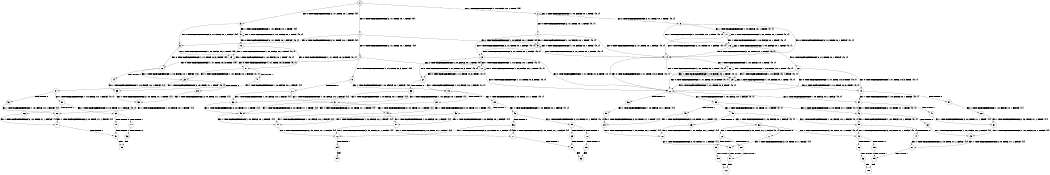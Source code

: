 digraph BCG {
size = "7, 10.5";
center = TRUE;
node [shape = circle];
0 [peripheries = 2];
0 -> 1 [label = "EX !0 !ATOMIC_EXCH_BRANCH (2, +1, TRUE, +0, 1, TRUE) !{0}"];
0 -> 2 [label = "EX !1 !ATOMIC_EXCH_BRANCH (1, +0, FALSE, +0, 1, TRUE) !{0}"];
0 -> 3 [label = "EX !0 !ATOMIC_EXCH_BRANCH (2, +1, TRUE, +0, 1, TRUE) !{0}"];
1 -> 4 [label = "EX !0 !ATOMIC_EXCH_BRANCH (2, +1, TRUE, +0, 1, FALSE) !{0}"];
1 -> 5 [label = "EX !1 !ATOMIC_EXCH_BRANCH (1, +0, FALSE, +0, 1, TRUE) !{0}"];
1 -> 6 [label = "EX !0 !ATOMIC_EXCH_BRANCH (2, +1, TRUE, +0, 1, FALSE) !{0}"];
2 -> 2 [label = "EX !1 !ATOMIC_EXCH_BRANCH (1, +0, FALSE, +0, 1, TRUE) !{0, 1}"];
2 -> 7 [label = "EX !0 !ATOMIC_EXCH_BRANCH (2, +1, TRUE, +0, 1, TRUE) !{0, 1}"];
2 -> 8 [label = "EX !0 !ATOMIC_EXCH_BRANCH (2, +1, TRUE, +0, 1, TRUE) !{0, 1}"];
3 -> 9 [label = "EX !1 !ATOMIC_EXCH_BRANCH (1, +0, FALSE, +0, 1, TRUE) !{0}"];
3 -> 6 [label = "EX !0 !ATOMIC_EXCH_BRANCH (2, +1, TRUE, +0, 1, FALSE) !{0}"];
4 -> 10 [label = "EX !0 !ATOMIC_EXCH_BRANCH (1, +1, TRUE, +0, 3, TRUE) !{0}"];
4 -> 11 [label = "EX !1 !ATOMIC_EXCH_BRANCH (1, +0, FALSE, +0, 1, TRUE) !{0}"];
4 -> 12 [label = "EX !0 !ATOMIC_EXCH_BRANCH (1, +1, TRUE, +0, 3, TRUE) !{0}"];
5 -> 13 [label = "EX !0 !ATOMIC_EXCH_BRANCH (2, +1, TRUE, +0, 1, FALSE) !{0, 1}"];
5 -> 5 [label = "EX !1 !ATOMIC_EXCH_BRANCH (1, +0, FALSE, +0, 1, TRUE) !{0, 1}"];
5 -> 14 [label = "EX !0 !ATOMIC_EXCH_BRANCH (2, +1, TRUE, +0, 1, FALSE) !{0, 1}"];
6 -> 15 [label = "EX !1 !ATOMIC_EXCH_BRANCH (1, +0, FALSE, +0, 1, TRUE) !{0}"];
6 -> 12 [label = "EX !0 !ATOMIC_EXCH_BRANCH (1, +1, TRUE, +0, 3, TRUE) !{0}"];
7 -> 13 [label = "EX !0 !ATOMIC_EXCH_BRANCH (2, +1, TRUE, +0, 1, FALSE) !{0, 1}"];
7 -> 5 [label = "EX !1 !ATOMIC_EXCH_BRANCH (1, +0, FALSE, +0, 1, TRUE) !{0, 1}"];
7 -> 14 [label = "EX !0 !ATOMIC_EXCH_BRANCH (2, +1, TRUE, +0, 1, FALSE) !{0, 1}"];
8 -> 16 [label = "EX !1 !ATOMIC_EXCH_BRANCH (1, +0, FALSE, +0, 1, TRUE) !{0, 1}"];
8 -> 14 [label = "EX !0 !ATOMIC_EXCH_BRANCH (2, +1, TRUE, +0, 1, FALSE) !{0, 1}"];
8 -> 17 [label = "EX !1 !ATOMIC_EXCH_BRANCH (1, +0, FALSE, +0, 1, TRUE) !{0, 1}"];
9 -> 18 [label = "EX !0 !ATOMIC_EXCH_BRANCH (2, +1, TRUE, +0, 1, FALSE) !{0, 1}"];
9 -> 9 [label = "EX !1 !ATOMIC_EXCH_BRANCH (1, +0, FALSE, +0, 1, TRUE) !{0, 1}"];
10 -> 19 [label = "EX !1 !ATOMIC_EXCH_BRANCH (1, +0, FALSE, +0, 1, FALSE) !{0}"];
10 -> 20 [label = "TERMINATE !0"];
11 -> 21 [label = "EX !0 !ATOMIC_EXCH_BRANCH (1, +1, TRUE, +0, 3, TRUE) !{0, 1}"];
11 -> 11 [label = "EX !1 !ATOMIC_EXCH_BRANCH (1, +0, FALSE, +0, 1, TRUE) !{0, 1}"];
11 -> 22 [label = "EX !0 !ATOMIC_EXCH_BRANCH (1, +1, TRUE, +0, 3, TRUE) !{0, 1}"];
12 -> 23 [label = "EX !1 !ATOMIC_EXCH_BRANCH (1, +0, FALSE, +0, 1, FALSE) !{0}"];
12 -> 24 [label = "TERMINATE !0"];
13 -> 21 [label = "EX !0 !ATOMIC_EXCH_BRANCH (1, +1, TRUE, +0, 3, TRUE) !{0, 1}"];
13 -> 11 [label = "EX !1 !ATOMIC_EXCH_BRANCH (1, +0, FALSE, +0, 1, TRUE) !{0, 1}"];
13 -> 22 [label = "EX !0 !ATOMIC_EXCH_BRANCH (1, +1, TRUE, +0, 3, TRUE) !{0, 1}"];
14 -> 25 [label = "EX !1 !ATOMIC_EXCH_BRANCH (1, +0, FALSE, +0, 1, TRUE) !{0, 1}"];
14 -> 22 [label = "EX !0 !ATOMIC_EXCH_BRANCH (1, +1, TRUE, +0, 3, TRUE) !{0, 1}"];
14 -> 26 [label = "EX !1 !ATOMIC_EXCH_BRANCH (1, +0, FALSE, +0, 1, TRUE) !{0, 1}"];
15 -> 27 [label = "EX !0 !ATOMIC_EXCH_BRANCH (1, +1, TRUE, +0, 3, TRUE) !{0, 1}"];
15 -> 15 [label = "EX !1 !ATOMIC_EXCH_BRANCH (1, +0, FALSE, +0, 1, TRUE) !{0, 1}"];
16 -> 28 [label = "EX !0 !ATOMIC_EXCH_BRANCH (2, +1, TRUE, +0, 1, FALSE) !{0, 1}"];
16 -> 16 [label = "EX !1 !ATOMIC_EXCH_BRANCH (1, +0, FALSE, +0, 1, TRUE) !{0, 1}"];
16 -> 14 [label = "EX !0 !ATOMIC_EXCH_BRANCH (2, +1, TRUE, +0, 1, FALSE) !{0, 1}"];
17 -> 16 [label = "EX !1 !ATOMIC_EXCH_BRANCH (1, +0, FALSE, +0, 1, TRUE) !{0, 1}"];
17 -> 14 [label = "EX !0 !ATOMIC_EXCH_BRANCH (2, +1, TRUE, +0, 1, FALSE) !{0, 1}"];
17 -> 17 [label = "EX !1 !ATOMIC_EXCH_BRANCH (1, +0, FALSE, +0, 1, TRUE) !{0, 1}"];
18 -> 27 [label = "EX !0 !ATOMIC_EXCH_BRANCH (1, +1, TRUE, +0, 3, TRUE) !{0, 1}"];
18 -> 15 [label = "EX !1 !ATOMIC_EXCH_BRANCH (1, +0, FALSE, +0, 1, TRUE) !{0, 1}"];
19 -> 29 [label = "EX !1 !ATOMIC_EXCH_BRANCH (2, +0, TRUE, +1, 1, TRUE) !{0, 1}"];
19 -> 30 [label = "TERMINATE !0"];
20 -> 31 [label = "EX !1 !ATOMIC_EXCH_BRANCH (1, +0, FALSE, +0, 1, FALSE) !{1}"];
20 -> 32 [label = "EX !1 !ATOMIC_EXCH_BRANCH (1, +0, FALSE, +0, 1, FALSE) !{1}"];
21 -> 19 [label = "EX !1 !ATOMIC_EXCH_BRANCH (1, +0, FALSE, +0, 1, FALSE) !{0, 1}"];
21 -> 33 [label = "TERMINATE !0"];
22 -> 34 [label = "EX !1 !ATOMIC_EXCH_BRANCH (1, +0, FALSE, +0, 1, FALSE) !{0, 1}"];
22 -> 35 [label = "EX !1 !ATOMIC_EXCH_BRANCH (1, +0, FALSE, +0, 1, FALSE) !{0, 1}"];
22 -> 36 [label = "TERMINATE !0"];
23 -> 37 [label = "EX !1 !ATOMIC_EXCH_BRANCH (2, +0, TRUE, +1, 1, TRUE) !{0, 1}"];
23 -> 38 [label = "TERMINATE !0"];
24 -> 39 [label = "EX !1 !ATOMIC_EXCH_BRANCH (1, +0, FALSE, +0, 1, FALSE) !{1}"];
25 -> 40 [label = "EX !0 !ATOMIC_EXCH_BRANCH (1, +1, TRUE, +0, 3, TRUE) !{0, 1}"];
25 -> 25 [label = "EX !1 !ATOMIC_EXCH_BRANCH (1, +0, FALSE, +0, 1, TRUE) !{0, 1}"];
25 -> 22 [label = "EX !0 !ATOMIC_EXCH_BRANCH (1, +1, TRUE, +0, 3, TRUE) !{0, 1}"];
26 -> 25 [label = "EX !1 !ATOMIC_EXCH_BRANCH (1, +0, FALSE, +0, 1, TRUE) !{0, 1}"];
26 -> 22 [label = "EX !0 !ATOMIC_EXCH_BRANCH (1, +1, TRUE, +0, 3, TRUE) !{0, 1}"];
26 -> 26 [label = "EX !1 !ATOMIC_EXCH_BRANCH (1, +0, FALSE, +0, 1, TRUE) !{0, 1}"];
27 -> 23 [label = "EX !1 !ATOMIC_EXCH_BRANCH (1, +0, FALSE, +0, 1, FALSE) !{0, 1}"];
27 -> 41 [label = "TERMINATE !0"];
28 -> 40 [label = "EX !0 !ATOMIC_EXCH_BRANCH (1, +1, TRUE, +0, 3, TRUE) !{0, 1}"];
28 -> 25 [label = "EX !1 !ATOMIC_EXCH_BRANCH (1, +0, FALSE, +0, 1, TRUE) !{0, 1}"];
28 -> 22 [label = "EX !0 !ATOMIC_EXCH_BRANCH (1, +1, TRUE, +0, 3, TRUE) !{0, 1}"];
29 -> 42 [label = "EX !1 !ATOMIC_EXCH_BRANCH (1, +0, FALSE, +0, 1, FALSE) !{0, 1}"];
29 -> 43 [label = "TERMINATE !0"];
30 -> 44 [label = "EX !1 !ATOMIC_EXCH_BRANCH (2, +0, TRUE, +1, 1, TRUE) !{1}"];
30 -> 45 [label = "EX !1 !ATOMIC_EXCH_BRANCH (2, +0, TRUE, +1, 1, TRUE) !{1}"];
31 -> 44 [label = "EX !1 !ATOMIC_EXCH_BRANCH (2, +0, TRUE, +1, 1, TRUE) !{1}"];
31 -> 45 [label = "EX !1 !ATOMIC_EXCH_BRANCH (2, +0, TRUE, +1, 1, TRUE) !{1}"];
32 -> 45 [label = "EX !1 !ATOMIC_EXCH_BRANCH (2, +0, TRUE, +1, 1, TRUE) !{1}"];
33 -> 31 [label = "EX !1 !ATOMIC_EXCH_BRANCH (1, +0, FALSE, +0, 1, FALSE) !{1}"];
33 -> 32 [label = "EX !1 !ATOMIC_EXCH_BRANCH (1, +0, FALSE, +0, 1, FALSE) !{1}"];
34 -> 46 [label = "EX !1 !ATOMIC_EXCH_BRANCH (2, +0, TRUE, +1, 1, TRUE) !{0, 1}"];
34 -> 47 [label = "TERMINATE !0"];
35 -> 46 [label = "EX !1 !ATOMIC_EXCH_BRANCH (2, +0, TRUE, +1, 1, TRUE) !{0, 1}"];
35 -> 48 [label = "EX !1 !ATOMIC_EXCH_BRANCH (2, +0, TRUE, +1, 1, TRUE) !{0, 1}"];
35 -> 49 [label = "TERMINATE !0"];
36 -> 50 [label = "EX !1 !ATOMIC_EXCH_BRANCH (1, +0, FALSE, +0, 1, FALSE) !{1}"];
37 -> 51 [label = "EX !1 !ATOMIC_EXCH_BRANCH (1, +0, FALSE, +0, 1, FALSE) !{0, 1}"];
37 -> 52 [label = "TERMINATE !0"];
38 -> 53 [label = "EX !1 !ATOMIC_EXCH_BRANCH (2, +0, TRUE, +1, 1, TRUE) !{1}"];
39 -> 53 [label = "EX !1 !ATOMIC_EXCH_BRANCH (2, +0, TRUE, +1, 1, TRUE) !{1}"];
40 -> 34 [label = "EX !1 !ATOMIC_EXCH_BRANCH (1, +0, FALSE, +0, 1, FALSE) !{0, 1}"];
40 -> 54 [label = "TERMINATE !0"];
41 -> 39 [label = "EX !1 !ATOMIC_EXCH_BRANCH (1, +0, FALSE, +0, 1, FALSE) !{1}"];
42 -> 55 [label = "EX !1 !ATOMIC_EXCH_BRANCH (2, +0, TRUE, +1, 1, FALSE) !{0, 1}"];
42 -> 56 [label = "TERMINATE !0"];
43 -> 57 [label = "EX !1 !ATOMIC_EXCH_BRANCH (1, +0, FALSE, +0, 1, FALSE) !{1}"];
43 -> 58 [label = "EX !1 !ATOMIC_EXCH_BRANCH (1, +0, FALSE, +0, 1, FALSE) !{1}"];
44 -> 57 [label = "EX !1 !ATOMIC_EXCH_BRANCH (1, +0, FALSE, +0, 1, FALSE) !{1}"];
44 -> 58 [label = "EX !1 !ATOMIC_EXCH_BRANCH (1, +0, FALSE, +0, 1, FALSE) !{1}"];
45 -> 58 [label = "EX !1 !ATOMIC_EXCH_BRANCH (1, +0, FALSE, +0, 1, FALSE) !{1}"];
46 -> 59 [label = "EX !1 !ATOMIC_EXCH_BRANCH (1, +0, FALSE, +0, 1, FALSE) !{0, 1}"];
46 -> 60 [label = "TERMINATE !0"];
47 -> 61 [label = "EX !1 !ATOMIC_EXCH_BRANCH (2, +0, TRUE, +1, 1, TRUE) !{1}"];
48 -> 59 [label = "EX !1 !ATOMIC_EXCH_BRANCH (1, +0, FALSE, +0, 1, FALSE) !{0, 1}"];
48 -> 62 [label = "EX !1 !ATOMIC_EXCH_BRANCH (1, +0, FALSE, +0, 1, FALSE) !{0, 1}"];
48 -> 63 [label = "TERMINATE !0"];
49 -> 64 [label = "EX !1 !ATOMIC_EXCH_BRANCH (2, +0, TRUE, +1, 1, TRUE) !{1}"];
50 -> 64 [label = "EX !1 !ATOMIC_EXCH_BRANCH (2, +0, TRUE, +1, 1, TRUE) !{1}"];
51 -> 65 [label = "EX !1 !ATOMIC_EXCH_BRANCH (2, +0, TRUE, +1, 1, FALSE) !{0, 1}"];
51 -> 66 [label = "TERMINATE !0"];
52 -> 67 [label = "EX !1 !ATOMIC_EXCH_BRANCH (1, +0, FALSE, +0, 1, FALSE) !{1}"];
53 -> 67 [label = "EX !1 !ATOMIC_EXCH_BRANCH (1, +0, FALSE, +0, 1, FALSE) !{1}"];
54 -> 68 [label = "EX !1 !ATOMIC_EXCH_BRANCH (1, +0, FALSE, +0, 1, FALSE) !{1}"];
55 -> 69 [label = "TERMINATE !0"];
55 -> 70 [label = "TERMINATE !1"];
56 -> 71 [label = "EX !1 !ATOMIC_EXCH_BRANCH (2, +0, TRUE, +1, 1, FALSE) !{1}"];
56 -> 72 [label = "EX !1 !ATOMIC_EXCH_BRANCH (2, +0, TRUE, +1, 1, FALSE) !{1}"];
57 -> 71 [label = "EX !1 !ATOMIC_EXCH_BRANCH (2, +0, TRUE, +1, 1, FALSE) !{1}"];
57 -> 72 [label = "EX !1 !ATOMIC_EXCH_BRANCH (2, +0, TRUE, +1, 1, FALSE) !{1}"];
58 -> 72 [label = "EX !1 !ATOMIC_EXCH_BRANCH (2, +0, TRUE, +1, 1, FALSE) !{1}"];
59 -> 73 [label = "EX !1 !ATOMIC_EXCH_BRANCH (2, +0, TRUE, +1, 1, FALSE) !{0, 1}"];
59 -> 74 [label = "TERMINATE !0"];
60 -> 75 [label = "EX !1 !ATOMIC_EXCH_BRANCH (1, +0, FALSE, +0, 1, FALSE) !{1}"];
61 -> 75 [label = "EX !1 !ATOMIC_EXCH_BRANCH (1, +0, FALSE, +0, 1, FALSE) !{1}"];
62 -> 73 [label = "EX !1 !ATOMIC_EXCH_BRANCH (2, +0, TRUE, +1, 1, FALSE) !{0, 1}"];
62 -> 76 [label = "EX !1 !ATOMIC_EXCH_BRANCH (2, +0, TRUE, +1, 1, FALSE) !{0, 1}"];
62 -> 77 [label = "TERMINATE !0"];
63 -> 78 [label = "EX !1 !ATOMIC_EXCH_BRANCH (1, +0, FALSE, +0, 1, FALSE) !{1}"];
64 -> 78 [label = "EX !1 !ATOMIC_EXCH_BRANCH (1, +0, FALSE, +0, 1, FALSE) !{1}"];
65 -> 79 [label = "TERMINATE !0"];
65 -> 80 [label = "TERMINATE !1"];
66 -> 81 [label = "EX !1 !ATOMIC_EXCH_BRANCH (2, +0, TRUE, +1, 1, FALSE) !{1}"];
67 -> 81 [label = "EX !1 !ATOMIC_EXCH_BRANCH (2, +0, TRUE, +1, 1, FALSE) !{1}"];
68 -> 61 [label = "EX !1 !ATOMIC_EXCH_BRANCH (2, +0, TRUE, +1, 1, TRUE) !{1}"];
69 -> 82 [label = "TERMINATE !1"];
70 -> 83 [label = "TERMINATE !0"];
71 -> 82 [label = "TERMINATE !1"];
72 -> 84 [label = "TERMINATE !1"];
73 -> 85 [label = "TERMINATE !0"];
73 -> 86 [label = "TERMINATE !1"];
74 -> 87 [label = "EX !1 !ATOMIC_EXCH_BRANCH (2, +0, TRUE, +1, 1, FALSE) !{1}"];
75 -> 87 [label = "EX !1 !ATOMIC_EXCH_BRANCH (2, +0, TRUE, +1, 1, FALSE) !{1}"];
76 -> 88 [label = "TERMINATE !0"];
76 -> 89 [label = "TERMINATE !1"];
77 -> 90 [label = "EX !1 !ATOMIC_EXCH_BRANCH (2, +0, TRUE, +1, 1, FALSE) !{1}"];
78 -> 90 [label = "EX !1 !ATOMIC_EXCH_BRANCH (2, +0, TRUE, +1, 1, FALSE) !{1}"];
79 -> 91 [label = "TERMINATE !1"];
80 -> 92 [label = "TERMINATE !0"];
81 -> 91 [label = "TERMINATE !1"];
82 -> 93 [label = "exit"];
83 -> 93 [label = "exit"];
84 -> 94 [label = "exit"];
85 -> 95 [label = "TERMINATE !1"];
86 -> 96 [label = "TERMINATE !0"];
87 -> 95 [label = "TERMINATE !1"];
88 -> 97 [label = "TERMINATE !1"];
89 -> 98 [label = "TERMINATE !0"];
90 -> 97 [label = "TERMINATE !1"];
91 -> 99 [label = "exit"];
92 -> 99 [label = "exit"];
95 -> 100 [label = "exit"];
96 -> 100 [label = "exit"];
97 -> 101 [label = "exit"];
98 -> 101 [label = "exit"];
}
